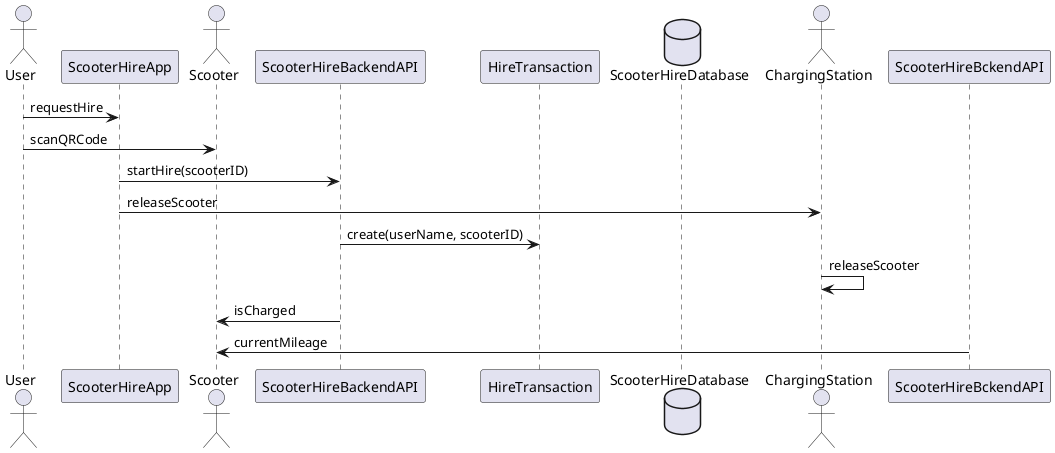 @startuml

actor User
participant ScooterHireApp
actor Scooter
participant ScooterHireBackendAPI
participant HireTransaction
database ScooterHireDatabase
actor ChargingStation

User -> ScooterHireApp: requestHire
User -> Scooter: scanQRCode
ScooterHireApp -> ScooterHireBackendAPI: startHire(scooterID)
ScooterHireApp -> ChargingStation: releaseScooter
ScooterHireBackendAPI -> HireTransaction: create(userName, scooterID)
ChargingStation -> ChargingStation: releaseScooter
ScooterHireBackendAPI -> Scooter: isCharged
ScooterHireBckendAPI -> Scooter: currentMileage

@enduml